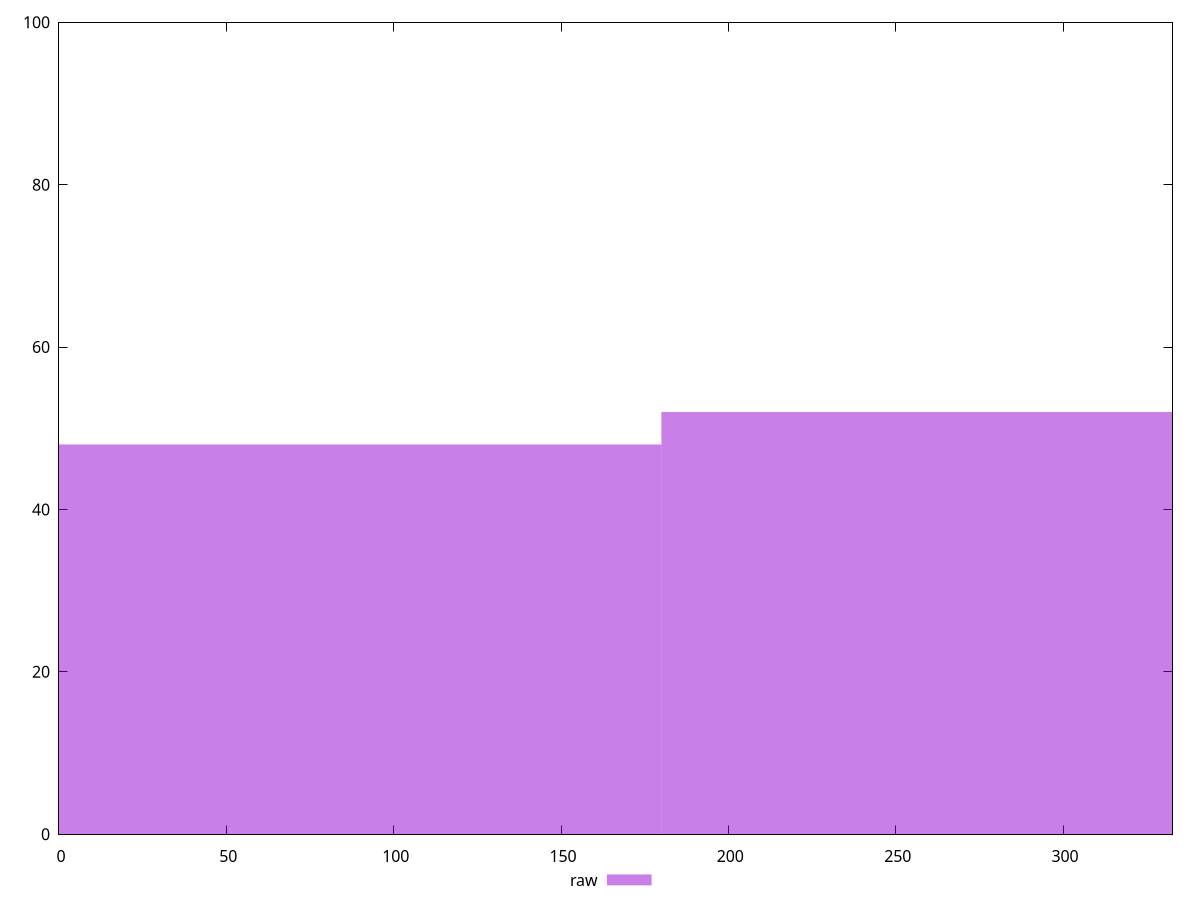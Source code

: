 reset

$raw <<EOF
359.97990333586097 52
0 48
EOF

set key outside below
set boxwidth 359.97990333586097
set xrange [0:332.70799999999997]
set yrange [0:100]
set trange [0:100]
set style fill transparent solid 0.5 noborder
set terminal svg size 640, 490 enhanced background rgb 'white'
set output "report_00025_2021-02-22T21:38:55.199Z/uses-rel-preconnect/samples/pages/raw/histogram.svg"

plot $raw title "raw" with boxes

reset
